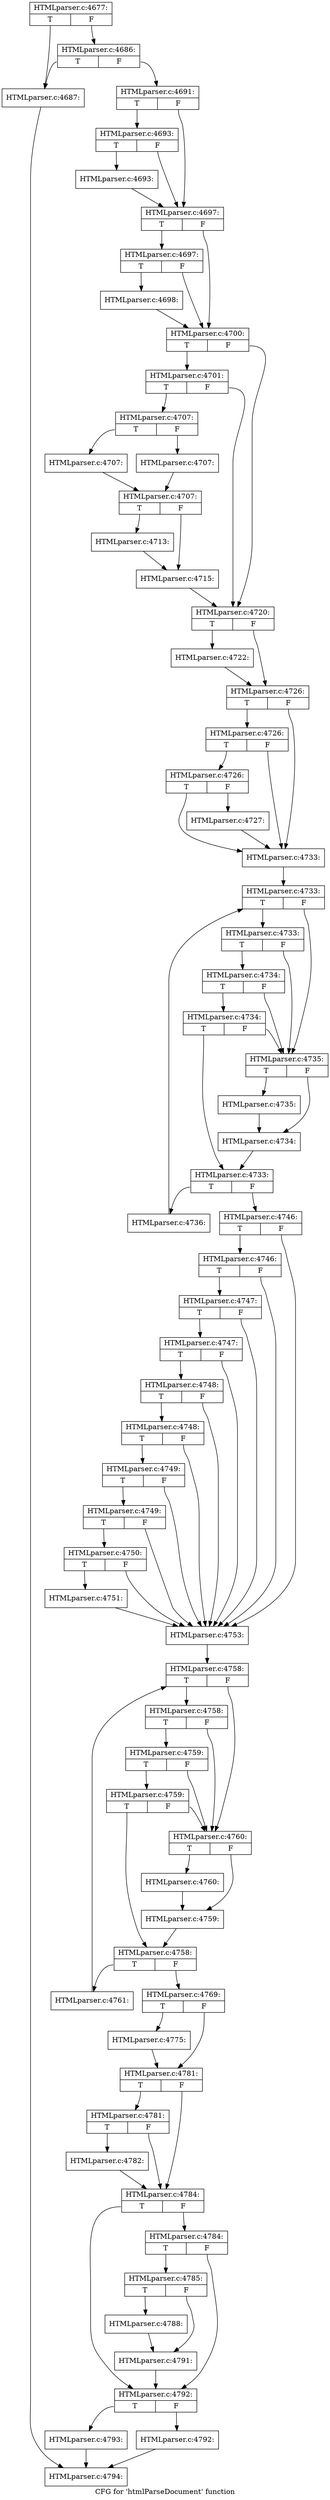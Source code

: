 digraph "CFG for 'htmlParseDocument' function" {
	label="CFG for 'htmlParseDocument' function";

	Node0x3cb06c0 [shape=record,label="{HTMLparser.c:4677:|{<s0>T|<s1>F}}"];
	Node0x3cb06c0:s0 -> Node0x3cba340;
	Node0x3cb06c0:s1 -> Node0x3cba790;
	Node0x3cba790 [shape=record,label="{HTMLparser.c:4686:|{<s0>T|<s1>F}}"];
	Node0x3cba790:s0 -> Node0x3cba340;
	Node0x3cba790:s1 -> Node0x3cba740;
	Node0x3cba340 [shape=record,label="{HTMLparser.c:4687:}"];
	Node0x3cba340 -> Node0x3cb09f0;
	Node0x3cba740 [shape=record,label="{HTMLparser.c:4691:|{<s0>T|<s1>F}}"];
	Node0x3cba740:s0 -> Node0x3cbb530;
	Node0x3cba740:s1 -> Node0x3cbb4e0;
	Node0x3cbb530 [shape=record,label="{HTMLparser.c:4693:|{<s0>T|<s1>F}}"];
	Node0x3cbb530:s0 -> Node0x3cbb490;
	Node0x3cbb530:s1 -> Node0x3cbb4e0;
	Node0x3cbb490 [shape=record,label="{HTMLparser.c:4693:}"];
	Node0x3cbb490 -> Node0x3cbb4e0;
	Node0x3cbb4e0 [shape=record,label="{HTMLparser.c:4697:|{<s0>T|<s1>F}}"];
	Node0x3cbb4e0:s0 -> Node0x3cbc290;
	Node0x3cbb4e0:s1 -> Node0x3cbc240;
	Node0x3cbc290 [shape=record,label="{HTMLparser.c:4697:|{<s0>T|<s1>F}}"];
	Node0x3cbc290:s0 -> Node0x3cbc1f0;
	Node0x3cbc290:s1 -> Node0x3cbc240;
	Node0x3cbc1f0 [shape=record,label="{HTMLparser.c:4698:}"];
	Node0x3cbc1f0 -> Node0x3cbc240;
	Node0x3cbc240 [shape=record,label="{HTMLparser.c:4700:|{<s0>T|<s1>F}}"];
	Node0x3cbc240:s0 -> Node0x3cbd800;
	Node0x3cbc240:s1 -> Node0x3cbd7b0;
	Node0x3cbd800 [shape=record,label="{HTMLparser.c:4701:|{<s0>T|<s1>F}}"];
	Node0x3cbd800:s0 -> Node0x3cbd420;
	Node0x3cbd800:s1 -> Node0x3cbd7b0;
	Node0x3cbd420 [shape=record,label="{HTMLparser.c:4707:|{<s0>T|<s1>F}}"];
	Node0x3cbd420:s0 -> Node0x3cbe2f0;
	Node0x3cbd420:s1 -> Node0x3cbe340;
	Node0x3cbe2f0 [shape=record,label="{HTMLparser.c:4707:}"];
	Node0x3cbe2f0 -> Node0x3cbe390;
	Node0x3cbe340 [shape=record,label="{HTMLparser.c:4707:}"];
	Node0x3cbe340 -> Node0x3cbe390;
	Node0x3cbe390 [shape=record,label="{HTMLparser.c:4707:|{<s0>T|<s1>F}}"];
	Node0x3cbe390:s0 -> Node0x3cc02c0;
	Node0x3cbe390:s1 -> Node0x3cc06a0;
	Node0x3cc02c0 [shape=record,label="{HTMLparser.c:4713:}"];
	Node0x3cc02c0 -> Node0x3cc06a0;
	Node0x3cc06a0 [shape=record,label="{HTMLparser.c:4715:}"];
	Node0x3cc06a0 -> Node0x3cbd7b0;
	Node0x3cbd7b0 [shape=record,label="{HTMLparser.c:4720:|{<s0>T|<s1>F}}"];
	Node0x3cbd7b0:s0 -> Node0x387a8f0;
	Node0x3cbd7b0:s1 -> Node0x3cc0bf0;
	Node0x387a8f0 [shape=record,label="{HTMLparser.c:4722:}"];
	Node0x387a8f0 -> Node0x3cc0bf0;
	Node0x3cc0bf0 [shape=record,label="{HTMLparser.c:4726:|{<s0>T|<s1>F}}"];
	Node0x3cc0bf0:s0 -> Node0x3cc1a20;
	Node0x3cc0bf0:s1 -> Node0x3cc1950;
	Node0x3cc1a20 [shape=record,label="{HTMLparser.c:4726:|{<s0>T|<s1>F}}"];
	Node0x3cc1a20:s0 -> Node0x3cc19a0;
	Node0x3cc1a20:s1 -> Node0x3cc1950;
	Node0x3cc19a0 [shape=record,label="{HTMLparser.c:4726:|{<s0>T|<s1>F}}"];
	Node0x3cc19a0:s0 -> Node0x3cc1950;
	Node0x3cc19a0:s1 -> Node0x3cc1900;
	Node0x3cc1900 [shape=record,label="{HTMLparser.c:4727:}"];
	Node0x3cc1900 -> Node0x3cc1950;
	Node0x3cc1950 [shape=record,label="{HTMLparser.c:4733:}"];
	Node0x3cc1950 -> Node0x3cc2b00;
	Node0x3cc2b00 [shape=record,label="{HTMLparser.c:4733:|{<s0>T|<s1>F}}"];
	Node0x3cc2b00:s0 -> Node0x3cc2f00;
	Node0x3cc2b00:s1 -> Node0x3cc2db0;
	Node0x3cc2f00 [shape=record,label="{HTMLparser.c:4733:|{<s0>T|<s1>F}}"];
	Node0x3cc2f00:s0 -> Node0x3cc2e80;
	Node0x3cc2f00:s1 -> Node0x3cc2db0;
	Node0x3cc2e80 [shape=record,label="{HTMLparser.c:4734:|{<s0>T|<s1>F}}"];
	Node0x3cc2e80:s0 -> Node0x3cc2e00;
	Node0x3cc2e80:s1 -> Node0x3cc2db0;
	Node0x3cc2e00 [shape=record,label="{HTMLparser.c:4734:|{<s0>T|<s1>F}}"];
	Node0x3cc2e00:s0 -> Node0x3cc2d60;
	Node0x3cc2e00:s1 -> Node0x3cc2db0;
	Node0x3cc2db0 [shape=record,label="{HTMLparser.c:4735:|{<s0>T|<s1>F}}"];
	Node0x3cc2db0:s0 -> Node0x3cc4490;
	Node0x3cc2db0:s1 -> Node0x3cc4440;
	Node0x3cc4490 [shape=record,label="{HTMLparser.c:4735:}"];
	Node0x3cc4490 -> Node0x3cc4440;
	Node0x3cc4440 [shape=record,label="{HTMLparser.c:4734:}"];
	Node0x3cc4440 -> Node0x3cc2d60;
	Node0x3cc2d60 [shape=record,label="{HTMLparser.c:4733:|{<s0>T|<s1>F}}"];
	Node0x3cc2d60:s0 -> Node0x3cc5060;
	Node0x3cc2d60:s1 -> Node0x3cc2ce0;
	Node0x3cc5060 [shape=record,label="{HTMLparser.c:4736:}"];
	Node0x3cc5060 -> Node0x3cc2b00;
	Node0x3cc2ce0 [shape=record,label="{HTMLparser.c:4746:|{<s0>T|<s1>F}}"];
	Node0x3cc2ce0:s0 -> Node0x3cc6040;
	Node0x3cc2ce0:s1 -> Node0x3bd9f10;
	Node0x3cc6040 [shape=record,label="{HTMLparser.c:4746:|{<s0>T|<s1>F}}"];
	Node0x3cc6040:s0 -> Node0x3cc5ff0;
	Node0x3cc6040:s1 -> Node0x3bd9f10;
	Node0x3cc5ff0 [shape=record,label="{HTMLparser.c:4747:|{<s0>T|<s1>F}}"];
	Node0x3cc5ff0:s0 -> Node0x3cc5fa0;
	Node0x3cc5ff0:s1 -> Node0x3bd9f10;
	Node0x3cc5fa0 [shape=record,label="{HTMLparser.c:4747:|{<s0>T|<s1>F}}"];
	Node0x3cc5fa0:s0 -> Node0x3cc5f50;
	Node0x3cc5fa0:s1 -> Node0x3bd9f10;
	Node0x3cc5f50 [shape=record,label="{HTMLparser.c:4748:|{<s0>T|<s1>F}}"];
	Node0x3cc5f50:s0 -> Node0x3cc5f00;
	Node0x3cc5f50:s1 -> Node0x3bd9f10;
	Node0x3cc5f00 [shape=record,label="{HTMLparser.c:4748:|{<s0>T|<s1>F}}"];
	Node0x3cc5f00:s0 -> Node0x3cc5eb0;
	Node0x3cc5f00:s1 -> Node0x3bd9f10;
	Node0x3cc5eb0 [shape=record,label="{HTMLparser.c:4749:|{<s0>T|<s1>F}}"];
	Node0x3cc5eb0:s0 -> Node0x3cc5e60;
	Node0x3cc5eb0:s1 -> Node0x3bd9f10;
	Node0x3cc5e60 [shape=record,label="{HTMLparser.c:4749:|{<s0>T|<s1>F}}"];
	Node0x3cc5e60:s0 -> Node0x3cc5e10;
	Node0x3cc5e60:s1 -> Node0x3bd9f10;
	Node0x3cc5e10 [shape=record,label="{HTMLparser.c:4750:|{<s0>T|<s1>F}}"];
	Node0x3cc5e10:s0 -> Node0x3cc59b0;
	Node0x3cc5e10:s1 -> Node0x3bd9f10;
	Node0x3cc59b0 [shape=record,label="{HTMLparser.c:4751:}"];
	Node0x3cc59b0 -> Node0x3bd9f10;
	Node0x3bd9f10 [shape=record,label="{HTMLparser.c:4753:}"];
	Node0x3bd9f10 -> Node0x3cca640;
	Node0x3cca640 [shape=record,label="{HTMLparser.c:4758:|{<s0>T|<s1>F}}"];
	Node0x3cca640:s0 -> Node0x3ccac80;
	Node0x3cca640:s1 -> Node0x3ccab90;
	Node0x3ccac80 [shape=record,label="{HTMLparser.c:4758:|{<s0>T|<s1>F}}"];
	Node0x3ccac80:s0 -> Node0x3ccac30;
	Node0x3ccac80:s1 -> Node0x3ccab90;
	Node0x3ccac30 [shape=record,label="{HTMLparser.c:4759:|{<s0>T|<s1>F}}"];
	Node0x3ccac30:s0 -> Node0x3ccabe0;
	Node0x3ccac30:s1 -> Node0x3ccab90;
	Node0x3ccabe0 [shape=record,label="{HTMLparser.c:4759:|{<s0>T|<s1>F}}"];
	Node0x3ccabe0:s0 -> Node0x3ccab40;
	Node0x3ccabe0:s1 -> Node0x3ccab90;
	Node0x3ccab90 [shape=record,label="{HTMLparser.c:4760:|{<s0>T|<s1>F}}"];
	Node0x3ccab90:s0 -> Node0x3ccc0c0;
	Node0x3ccab90:s1 -> Node0x3ccc070;
	Node0x3ccc0c0 [shape=record,label="{HTMLparser.c:4760:}"];
	Node0x3ccc0c0 -> Node0x3ccc070;
	Node0x3ccc070 [shape=record,label="{HTMLparser.c:4759:}"];
	Node0x3ccc070 -> Node0x3ccab40;
	Node0x3ccab40 [shape=record,label="{HTMLparser.c:4758:|{<s0>T|<s1>F}}"];
	Node0x3ccab40:s0 -> Node0x3cccc90;
	Node0x3ccab40:s1 -> Node0x3cc6e40;
	Node0x3cccc90 [shape=record,label="{HTMLparser.c:4761:}"];
	Node0x3cccc90 -> Node0x3cca640;
	Node0x3cc6e40 [shape=record,label="{HTMLparser.c:4769:|{<s0>T|<s1>F}}"];
	Node0x3cc6e40:s0 -> Node0x3ccd340;
	Node0x3cc6e40:s1 -> Node0x3ccd390;
	Node0x3ccd340 [shape=record,label="{HTMLparser.c:4775:}"];
	Node0x3ccd340 -> Node0x3ccd390;
	Node0x3ccd390 [shape=record,label="{HTMLparser.c:4781:|{<s0>T|<s1>F}}"];
	Node0x3ccd390:s0 -> Node0x3ccdb80;
	Node0x3ccd390:s1 -> Node0x3ccdb30;
	Node0x3ccdb80 [shape=record,label="{HTMLparser.c:4781:|{<s0>T|<s1>F}}"];
	Node0x3ccdb80:s0 -> Node0x3ccdae0;
	Node0x3ccdb80:s1 -> Node0x3ccdb30;
	Node0x3ccdae0 [shape=record,label="{HTMLparser.c:4782:}"];
	Node0x3ccdae0 -> Node0x3ccdb30;
	Node0x3ccdb30 [shape=record,label="{HTMLparser.c:4784:|{<s0>T|<s1>F}}"];
	Node0x3ccdb30:s0 -> Node0x3ccea10;
	Node0x3ccdb30:s1 -> Node0x3ccea60;
	Node0x3ccea60 [shape=record,label="{HTMLparser.c:4784:|{<s0>T|<s1>F}}"];
	Node0x3ccea60:s0 -> Node0x3cce9c0;
	Node0x3ccea60:s1 -> Node0x3ccea10;
	Node0x3cce9c0 [shape=record,label="{HTMLparser.c:4785:|{<s0>T|<s1>F}}"];
	Node0x3cce9c0:s0 -> Node0x3cd0ac0;
	Node0x3cce9c0:s1 -> Node0x3cd0df0;
	Node0x3cd0ac0 [shape=record,label="{HTMLparser.c:4788:}"];
	Node0x3cd0ac0 -> Node0x3cd0df0;
	Node0x3cd0df0 [shape=record,label="{HTMLparser.c:4791:}"];
	Node0x3cd0df0 -> Node0x3ccea10;
	Node0x3ccea10 [shape=record,label="{HTMLparser.c:4792:|{<s0>T|<s1>F}}"];
	Node0x3ccea10:s0 -> Node0x3cd1830;
	Node0x3ccea10:s1 -> Node0x3cd17e0;
	Node0x3cd17e0 [shape=record,label="{HTMLparser.c:4792:}"];
	Node0x3cd17e0 -> Node0x3cb09f0;
	Node0x3cd1830 [shape=record,label="{HTMLparser.c:4793:}"];
	Node0x3cd1830 -> Node0x3cb09f0;
	Node0x3cb09f0 [shape=record,label="{HTMLparser.c:4794:}"];
}
